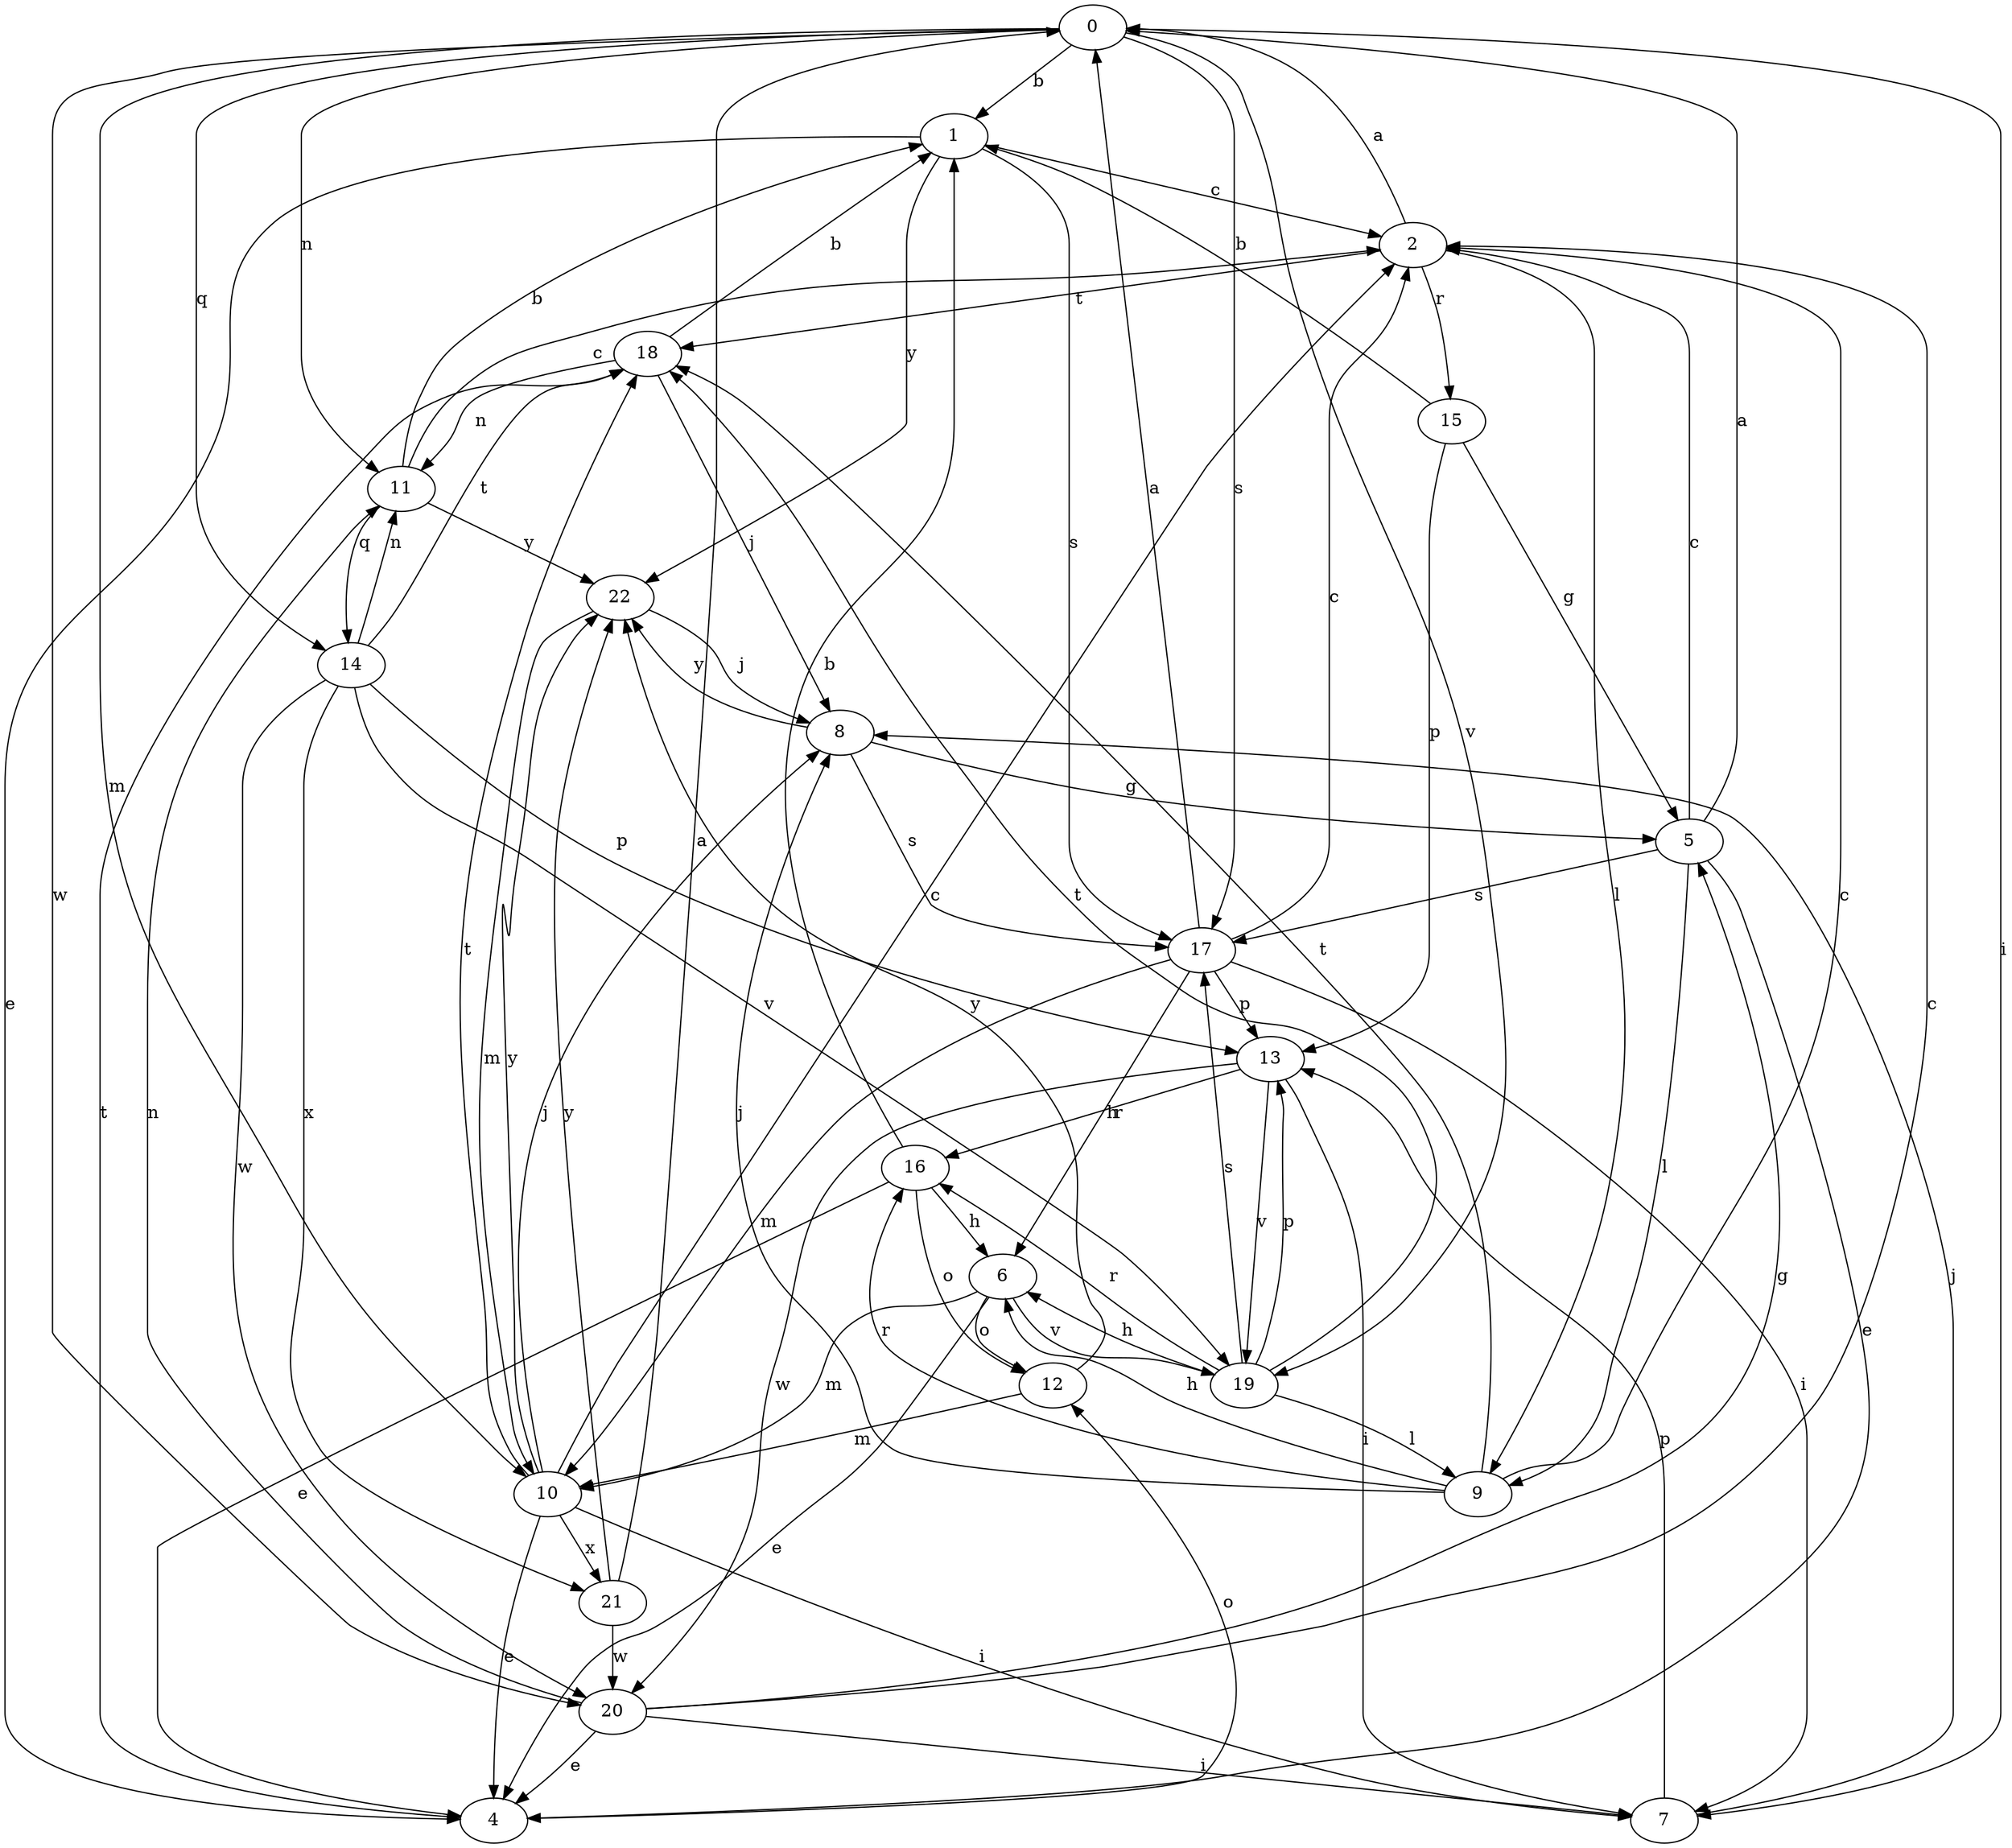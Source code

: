 strict digraph  {
0;
1;
2;
4;
5;
6;
7;
8;
9;
10;
11;
12;
13;
14;
15;
16;
17;
18;
19;
20;
21;
22;
0 -> 1  [label=b];
0 -> 7  [label=i];
0 -> 10  [label=m];
0 -> 11  [label=n];
0 -> 14  [label=q];
0 -> 17  [label=s];
0 -> 19  [label=v];
0 -> 20  [label=w];
1 -> 2  [label=c];
1 -> 4  [label=e];
1 -> 17  [label=s];
1 -> 22  [label=y];
2 -> 0  [label=a];
2 -> 9  [label=l];
2 -> 15  [label=r];
2 -> 18  [label=t];
4 -> 12  [label=o];
4 -> 18  [label=t];
5 -> 0  [label=a];
5 -> 2  [label=c];
5 -> 4  [label=e];
5 -> 9  [label=l];
5 -> 17  [label=s];
6 -> 4  [label=e];
6 -> 10  [label=m];
6 -> 12  [label=o];
6 -> 19  [label=v];
7 -> 8  [label=j];
7 -> 13  [label=p];
8 -> 5  [label=g];
8 -> 17  [label=s];
8 -> 22  [label=y];
9 -> 2  [label=c];
9 -> 6  [label=h];
9 -> 8  [label=j];
9 -> 16  [label=r];
9 -> 18  [label=t];
10 -> 2  [label=c];
10 -> 4  [label=e];
10 -> 7  [label=i];
10 -> 8  [label=j];
10 -> 18  [label=t];
10 -> 21  [label=x];
10 -> 22  [label=y];
11 -> 1  [label=b];
11 -> 2  [label=c];
11 -> 14  [label=q];
11 -> 22  [label=y];
12 -> 10  [label=m];
12 -> 22  [label=y];
13 -> 7  [label=i];
13 -> 16  [label=r];
13 -> 19  [label=v];
13 -> 20  [label=w];
14 -> 11  [label=n];
14 -> 13  [label=p];
14 -> 18  [label=t];
14 -> 19  [label=v];
14 -> 20  [label=w];
14 -> 21  [label=x];
15 -> 1  [label=b];
15 -> 5  [label=g];
15 -> 13  [label=p];
16 -> 1  [label=b];
16 -> 4  [label=e];
16 -> 6  [label=h];
16 -> 12  [label=o];
17 -> 0  [label=a];
17 -> 2  [label=c];
17 -> 6  [label=h];
17 -> 7  [label=i];
17 -> 10  [label=m];
17 -> 13  [label=p];
18 -> 1  [label=b];
18 -> 8  [label=j];
18 -> 11  [label=n];
19 -> 6  [label=h];
19 -> 9  [label=l];
19 -> 13  [label=p];
19 -> 16  [label=r];
19 -> 17  [label=s];
19 -> 18  [label=t];
20 -> 2  [label=c];
20 -> 4  [label=e];
20 -> 5  [label=g];
20 -> 7  [label=i];
20 -> 11  [label=n];
21 -> 0  [label=a];
21 -> 20  [label=w];
21 -> 22  [label=y];
22 -> 8  [label=j];
22 -> 10  [label=m];
}
